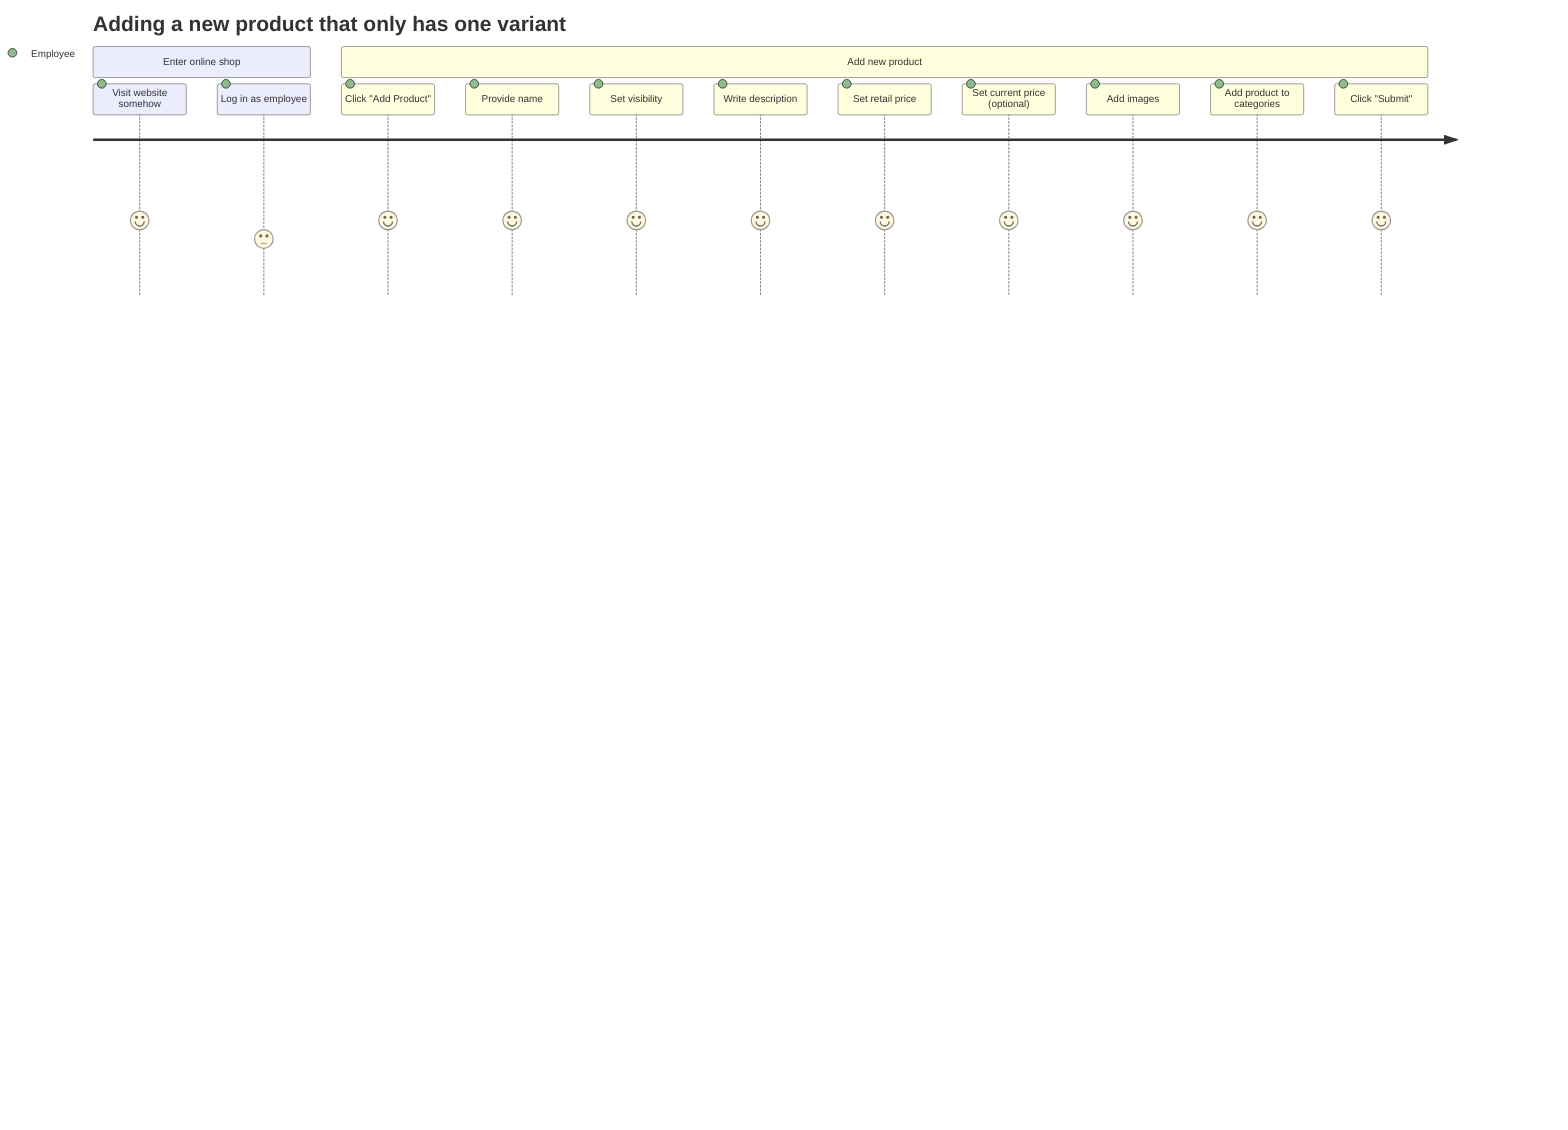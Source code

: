 journey
    title Adding a new product that only has one variant
    section Enter online shop
        Visit website somehow: 4: Employee
        Log in as employee: 3: Employee
    section Add new product
        Click "Add Product": 4: Employee
        Provide name: 4: Employee
        Set visibility: 4: Employee
        Write description: 4: Employee
        Set retail price: 4: Employee
        Set current price (optional): 4: Employee
        Add images: 4: Employee
        Add product to categories: 4: Employee
        Click "Submit": 4: Employee